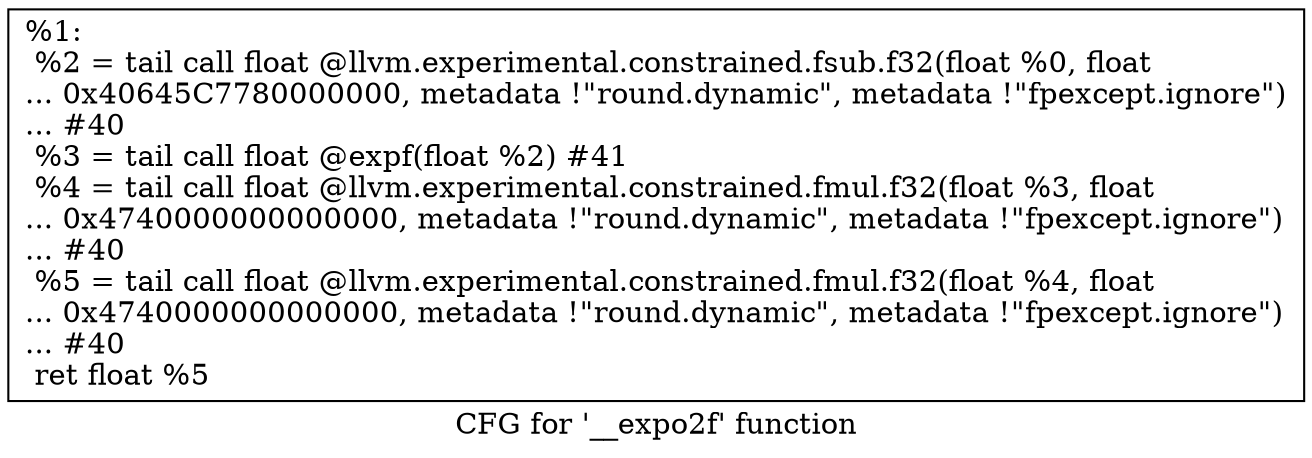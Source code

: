 digraph "CFG for '__expo2f' function" {
	label="CFG for '__expo2f' function";

	Node0x1a22100 [shape=record,label="{%1:\l  %2 = tail call float @llvm.experimental.constrained.fsub.f32(float %0, float\l... 0x40645C7780000000, metadata !\"round.dynamic\", metadata !\"fpexcept.ignore\")\l... #40\l  %3 = tail call float @expf(float %2) #41\l  %4 = tail call float @llvm.experimental.constrained.fmul.f32(float %3, float\l... 0x4740000000000000, metadata !\"round.dynamic\", metadata !\"fpexcept.ignore\")\l... #40\l  %5 = tail call float @llvm.experimental.constrained.fmul.f32(float %4, float\l... 0x4740000000000000, metadata !\"round.dynamic\", metadata !\"fpexcept.ignore\")\l... #40\l  ret float %5\l}"];
}
